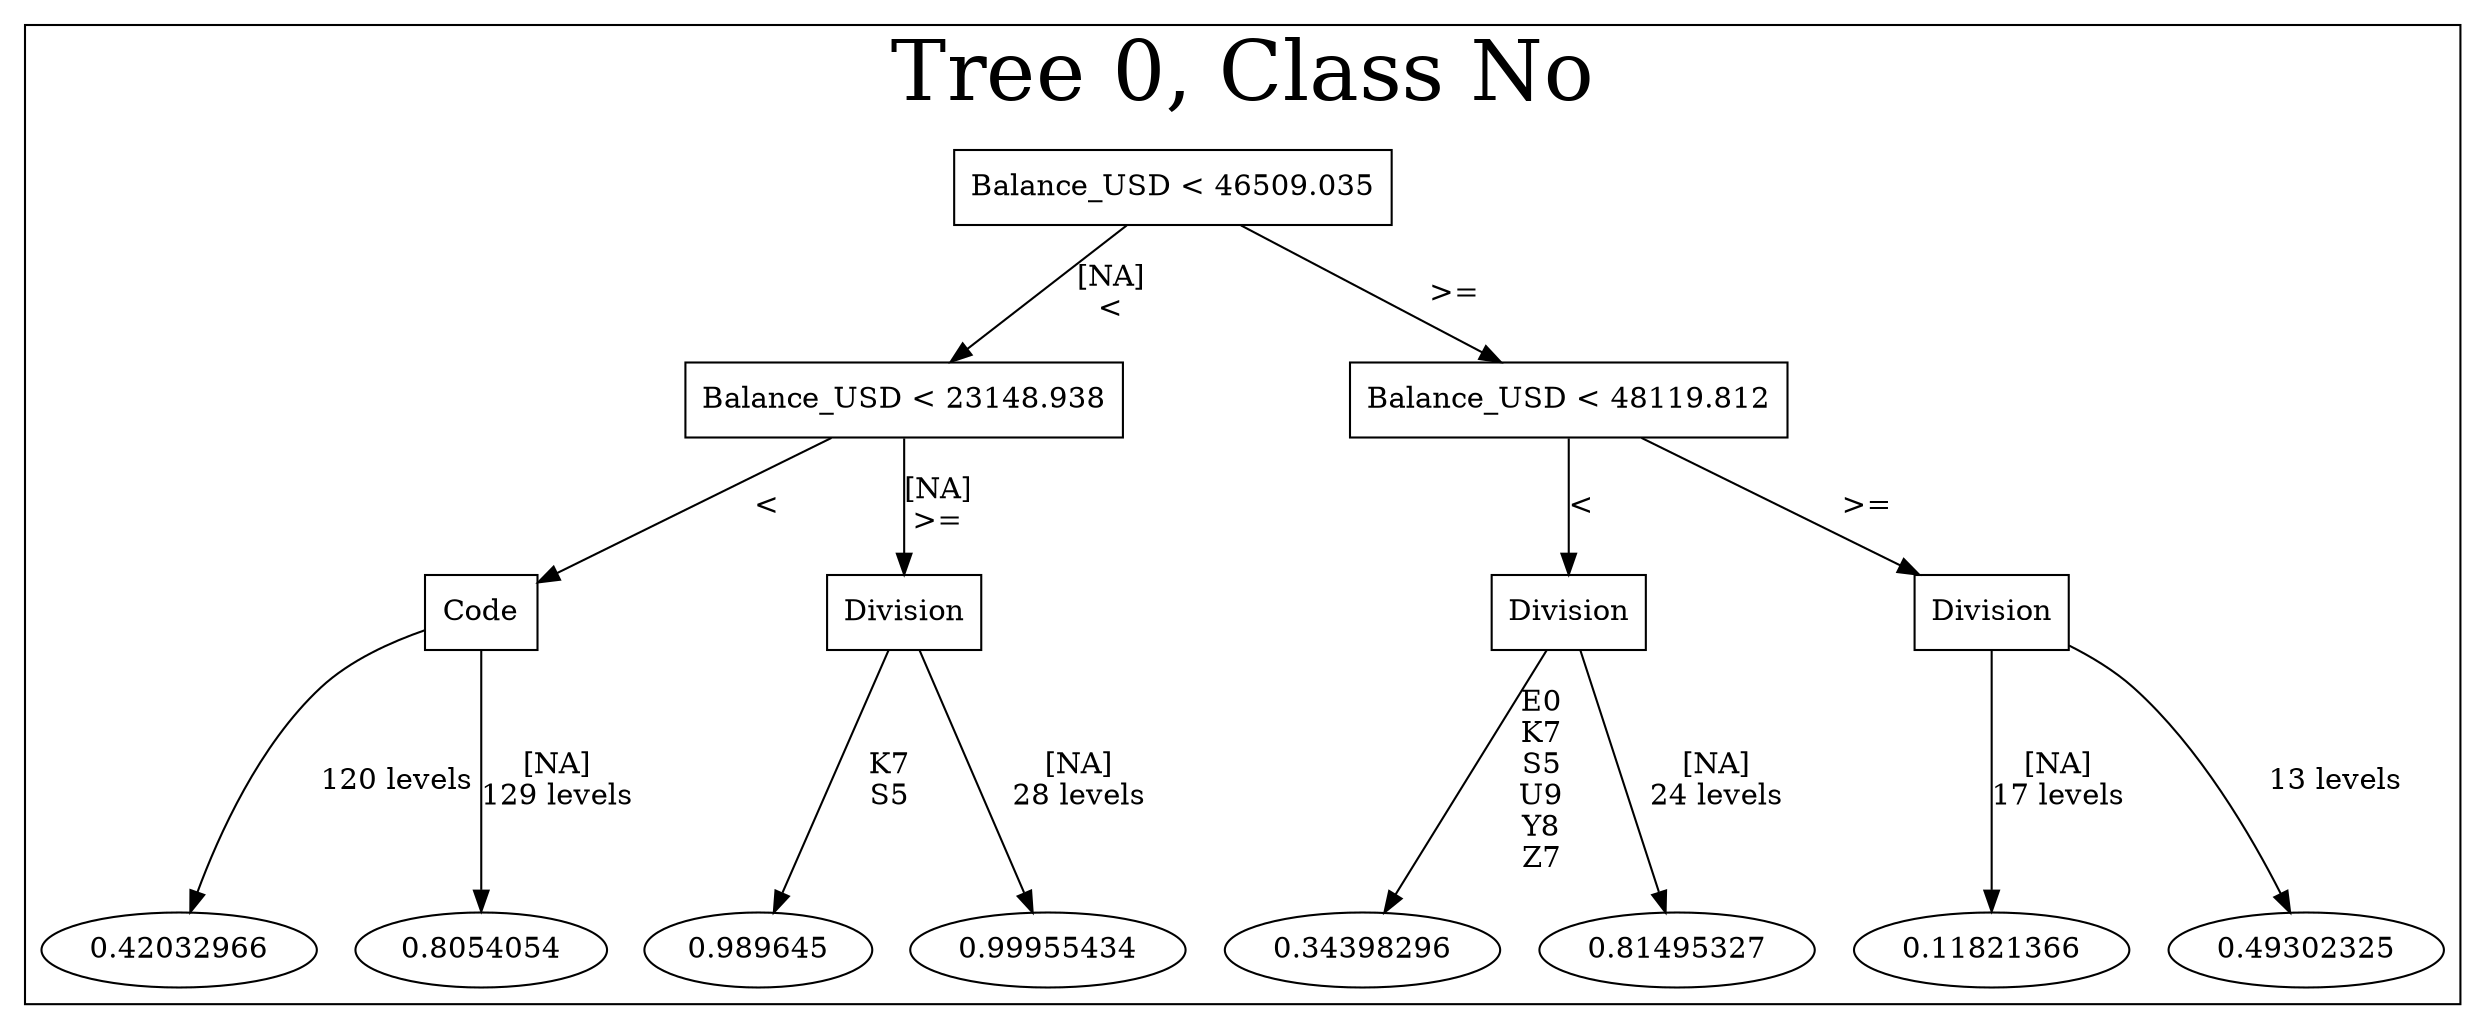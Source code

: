 /*
Generated by:
    http://https://github.com/h2oai/h2o-3/tree/master/h2o-genmodel/src/main/java/hex/genmodel/tools/PrintMojo.java
*/

/*
On a mac:

$ brew install graphviz
$ dot -Tpng file.gv -o file.png
$ open file.png
*/

digraph G {

subgraph cluster_0 {
/* Nodes */

/* Level 0 */
{
"SG_0_Node_0" [shape=box, fontsize=14, label="Balance_USD < 46509.035"]
}

/* Level 1 */
{
"SG_0_Node_1" [shape=box, fontsize=14, label="Balance_USD < 23148.938"]
"SG_0_Node_2" [shape=box, fontsize=14, label="Balance_USD < 48119.812"]
}

/* Level 2 */
{
"SG_0_Node_3" [shape=box, fontsize=14, label="Code"]
"SG_0_Node_4" [shape=box, fontsize=14, label="Division"]
"SG_0_Node_5" [shape=box, fontsize=14, label="Division"]
"SG_0_Node_6" [shape=box, fontsize=14, label="Division"]
}

/* Level 3 */
{
"SG_0_Node_15" [fontsize=14, label="0.42032966"]
"SG_0_Node_16" [fontsize=14, label="0.8054054"]
"SG_0_Node_17" [fontsize=14, label="0.989645"]
"SG_0_Node_18" [fontsize=14, label="0.99955434"]
"SG_0_Node_19" [fontsize=14, label="0.34398296"]
"SG_0_Node_20" [fontsize=14, label="0.81495327"]
"SG_0_Node_21" [fontsize=14, label="0.11821366"]
"SG_0_Node_22" [fontsize=14, label="0.49302325"]
}

/* Edges */
"SG_0_Node_0" -> "SG_0_Node_1" [fontsize=14, label="[NA]
<
"]
"SG_0_Node_0" -> "SG_0_Node_2" [fontsize=14, label=">=
"]
"SG_0_Node_2" -> "SG_0_Node_5" [fontsize=14, label="<
"]
"SG_0_Node_2" -> "SG_0_Node_6" [fontsize=14, label=">=
"]
"SG_0_Node_6" -> "SG_0_Node_21" [fontsize=14, label="[NA]
17 levels
"]
"SG_0_Node_6" -> "SG_0_Node_22" [fontsize=14, label="13 levels
"]
"SG_0_Node_5" -> "SG_0_Node_19" [fontsize=14, label="E0
K7
S5
U9
Y8
Z7
"]
"SG_0_Node_5" -> "SG_0_Node_20" [fontsize=14, label="[NA]
24 levels
"]
"SG_0_Node_1" -> "SG_0_Node_3" [fontsize=14, label="<
"]
"SG_0_Node_1" -> "SG_0_Node_4" [fontsize=14, label="[NA]
>=
"]
"SG_0_Node_4" -> "SG_0_Node_17" [fontsize=14, label="K7
S5
"]
"SG_0_Node_4" -> "SG_0_Node_18" [fontsize=14, label="[NA]
28 levels
"]
"SG_0_Node_3" -> "SG_0_Node_15" [fontsize=14, label="120 levels
"]
"SG_0_Node_3" -> "SG_0_Node_16" [fontsize=14, label="[NA]
129 levels
"]

fontsize=40
label="Tree 0, Class No"
}

}


